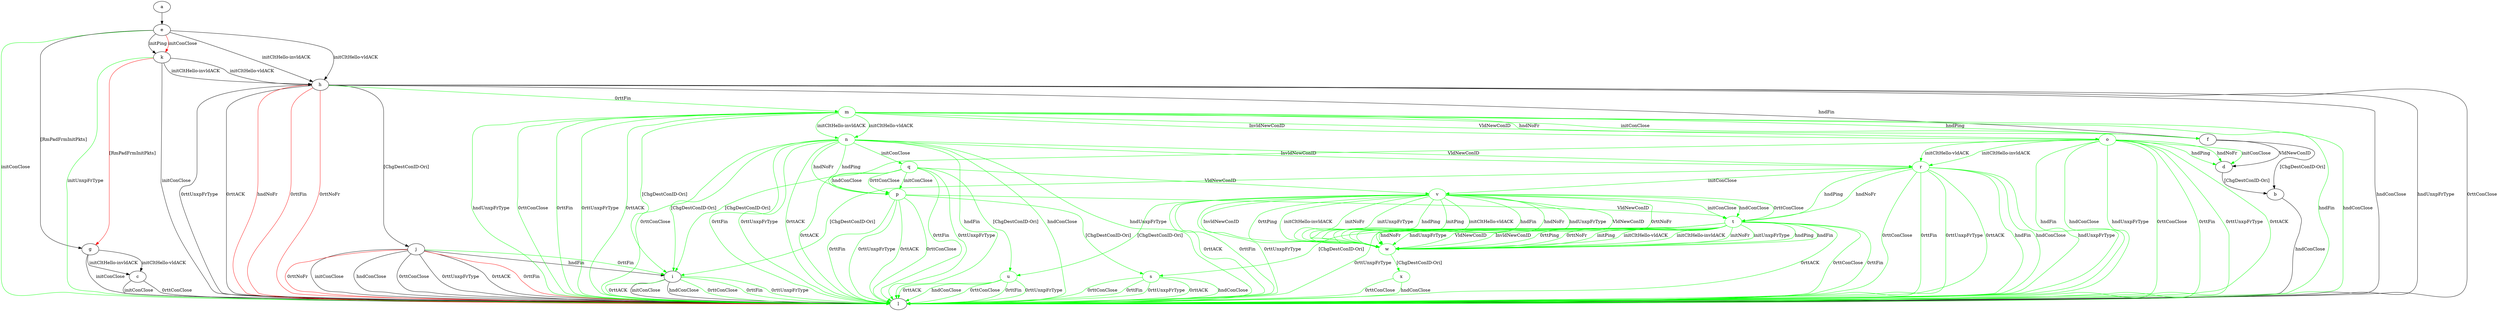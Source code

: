 digraph "" {
	a -> e	[key=0];
	b -> l	[key=0,
		label="hndConClose "];
	c -> l	[key=0,
		label="initConClose "];
	c -> l	[key=1,
		label="0rttConClose "];
	d -> b	[key=0,
		label="[ChgDestConID-Ori] "];
	e -> g	[key=0,
		label="[RmPadFrmInitPkts] "];
	e -> h	[key=0,
		label="initCltHello-vldACK "];
	e -> h	[key=1,
		label="initCltHello-invldACK "];
	e -> k	[key=0,
		label="initPing "];
	e -> k	[key=1,
		color=red,
		label="initConClose "];
	e -> l	[key=0,
		color=green,
		label="initConClose "];
	f -> b	[key=0,
		label="[ChgDestConID-Ori] "];
	f -> d	[key=0,
		label="VldNewConID "];
	g -> c	[key=0,
		label="initCltHello-vldACK "];
	g -> c	[key=1,
		label="initCltHello-invldACK "];
	g -> l	[key=0,
		label="initConClose "];
	h -> f	[key=0,
		label="hndFin "];
	h -> j	[key=0,
		label="[ChgDestConID-Ori] "];
	h -> l	[key=0,
		label="hndConClose "];
	h -> l	[key=1,
		label="hndUnxpFrType "];
	h -> l	[key=2,
		label="0rttConClose "];
	h -> l	[key=3,
		label="0rttUnxpFrType "];
	h -> l	[key=4,
		label="0rttACK "];
	h -> l	[key=5,
		color=red,
		label="hndNoFr "];
	h -> l	[key=6,
		color=red,
		label="0rttFin "];
	h -> l	[key=7,
		color=red,
		label="0rttNoFr "];
	m	[color=green];
	h -> m	[key=0,
		color=green,
		label="0rttFin "];
	i -> l	[key=0,
		label="initConClose "];
	i -> l	[key=1,
		label="hndConClose "];
	i -> l	[key=2,
		color=green,
		label="0rttConClose "];
	i -> l	[key=3,
		color=green,
		label="0rttFin "];
	i -> l	[key=4,
		color=green,
		label="0rttUnxpFrType "];
	i -> l	[key=5,
		color=green,
		label="0rttACK "];
	j -> i	[key=0,
		label="hndFin "];
	j -> i	[key=1,
		color=green,
		label="0rttFin "];
	j -> l	[key=0,
		label="initConClose "];
	j -> l	[key=1,
		label="hndConClose "];
	j -> l	[key=2,
		label="0rttConClose "];
	j -> l	[key=3,
		label="0rttUnxpFrType "];
	j -> l	[key=4,
		label="0rttACK "];
	j -> l	[key=5,
		color=red,
		label="0rttFin "];
	j -> l	[key=6,
		color=red,
		label="0rttNoFr "];
	k -> g	[key=0,
		color=red,
		label="[RmPadFrmInitPkts] "];
	k -> h	[key=0,
		label="initCltHello-vldACK "];
	k -> h	[key=1,
		label="initCltHello-invldACK "];
	k -> l	[key=0,
		label="initConClose "];
	k -> l	[key=1,
		color=green,
		label="initUnxpFrType "];
	m -> f	[key=0,
		color=green,
		label="initConClose "];
	m -> f	[key=1,
		color=green,
		label="hndPing "];
	m -> f	[key=2,
		color=green,
		label="hndNoFr "];
	m -> i	[key=0,
		color=green,
		label="[ChgDestConID-Ori] "];
	m -> l	[key=0,
		color=green,
		label="hndFin "];
	m -> l	[key=1,
		color=green,
		label="hndConClose "];
	m -> l	[key=2,
		color=green,
		label="hndUnxpFrType "];
	m -> l	[key=3,
		color=green,
		label="0rttConClose "];
	m -> l	[key=4,
		color=green,
		label="0rttFin "];
	m -> l	[key=5,
		color=green,
		label="0rttUnxpFrType "];
	m -> l	[key=6,
		color=green,
		label="0rttACK "];
	n	[color=green];
	m -> n	[key=0,
		color=green,
		label="initCltHello-vldACK "];
	m -> n	[key=1,
		color=green,
		label="initCltHello-invldACK "];
	o	[color=green];
	m -> o	[key=0,
		color=green,
		label="VldNewConID "];
	m -> o	[key=1,
		color=green,
		label="InvldNewConID "];
	n -> i	[key=0,
		color=green,
		label="[ChgDestConID-Ori] "];
	n -> l	[key=0,
		color=green,
		label="hndFin "];
	n -> l	[key=1,
		color=green,
		label="hndConClose "];
	n -> l	[key=2,
		color=green,
		label="hndUnxpFrType "];
	n -> l	[key=3,
		color=green,
		label="0rttConClose "];
	n -> l	[key=4,
		color=green,
		label="0rttFin "];
	n -> l	[key=5,
		color=green,
		label="0rttUnxpFrType "];
	n -> l	[key=6,
		color=green,
		label="0rttACK "];
	p	[color=green];
	n -> p	[key=0,
		color=green,
		label="hndPing "];
	n -> p	[key=1,
		color=green,
		label="hndNoFr "];
	q	[color=green];
	n -> q	[key=0,
		color=green,
		label="initConClose "];
	r	[color=green];
	n -> r	[key=0,
		color=green,
		label="VldNewConID "];
	n -> r	[key=1,
		color=green,
		label="InvldNewConID "];
	o -> d	[key=0,
		color=green,
		label="initConClose "];
	o -> d	[key=1,
		color=green,
		label="hndPing "];
	o -> d	[key=2,
		color=green,
		label="hndNoFr "];
	o -> i	[key=0,
		color=green,
		label="[ChgDestConID-Ori] "];
	o -> l	[key=0,
		color=green,
		label="hndFin "];
	o -> l	[key=1,
		color=green,
		label="hndConClose "];
	o -> l	[key=2,
		color=green,
		label="hndUnxpFrType "];
	o -> l	[key=3,
		color=green,
		label="0rttConClose "];
	o -> l	[key=4,
		color=green,
		label="0rttFin "];
	o -> l	[key=5,
		color=green,
		label="0rttUnxpFrType "];
	o -> l	[key=6,
		color=green,
		label="0rttACK "];
	o -> r	[key=0,
		color=green,
		label="initCltHello-vldACK "];
	o -> r	[key=1,
		color=green,
		label="initCltHello-invldACK "];
	p -> l	[key=0,
		color=green,
		label="0rttConClose "];
	p -> l	[key=1,
		color=green,
		label="0rttFin "];
	p -> l	[key=2,
		color=green,
		label="0rttUnxpFrType "];
	p -> l	[key=3,
		color=green,
		label="0rttACK "];
	s	[color=green];
	p -> s	[key=0,
		color=green,
		label="[ChgDestConID-Ori] "];
	t	[color=green];
	p -> t	[key=0,
		color=green,
		label="VldNewConID "];
	q -> l	[key=0,
		color=green,
		label="0rttFin "];
	q -> l	[key=1,
		color=green,
		label="0rttUnxpFrType "];
	q -> l	[key=2,
		color=green,
		label="0rttACK "];
	q -> p	[key=0,
		color=green,
		label="initConClose "];
	q -> p	[key=1,
		color=green,
		label="hndConClose "];
	q -> p	[key=2,
		color=green,
		label="0rttConClose "];
	u	[color=green];
	q -> u	[key=0,
		color=green,
		label="[ChgDestConID-Ori] "];
	v	[color=green];
	q -> v	[key=0,
		color=green,
		label="VldNewConID "];
	r -> i	[key=0,
		color=green,
		label="[ChgDestConID-Ori] "];
	r -> l	[key=0,
		color=green,
		label="hndFin "];
	r -> l	[key=1,
		color=green,
		label="hndConClose "];
	r -> l	[key=2,
		color=green,
		label="hndUnxpFrType "];
	r -> l	[key=3,
		color=green,
		label="0rttConClose "];
	r -> l	[key=4,
		color=green,
		label="0rttFin "];
	r -> l	[key=5,
		color=green,
		label="0rttUnxpFrType "];
	r -> l	[key=6,
		color=green,
		label="0rttACK "];
	r -> t	[key=0,
		color=green,
		label="hndPing "];
	r -> t	[key=1,
		color=green,
		label="hndNoFr "];
	r -> v	[key=0,
		color=green,
		label="initConClose "];
	s -> l	[key=0,
		color=green,
		label="hndConClose "];
	s -> l	[key=1,
		color=green,
		label="0rttConClose "];
	s -> l	[key=2,
		color=green,
		label="0rttFin "];
	s -> l	[key=3,
		color=green,
		label="0rttUnxpFrType "];
	s -> l	[key=4,
		color=green,
		label="0rttACK "];
	t -> l	[key=0,
		color=green,
		label="0rttConClose "];
	t -> l	[key=1,
		color=green,
		label="0rttFin "];
	t -> l	[key=2,
		color=green,
		label="0rttUnxpFrType "];
	t -> l	[key=3,
		color=green,
		label="0rttACK "];
	t -> s	[key=0,
		color=green,
		label="[ChgDestConID-Ori] "];
	w	[color=green];
	t -> w	[key=0,
		color=green,
		label="initPing "];
	t -> w	[key=1,
		color=green,
		label="initCltHello-vldACK "];
	t -> w	[key=2,
		color=green,
		label="initCltHello-invldACK "];
	t -> w	[key=3,
		color=green,
		label="initNoFr "];
	t -> w	[key=4,
		color=green,
		label="initUnxpFrType "];
	t -> w	[key=5,
		color=green,
		label="hndPing "];
	t -> w	[key=6,
		color=green,
		label="hndFin "];
	t -> w	[key=7,
		color=green,
		label="hndNoFr "];
	t -> w	[key=8,
		color=green,
		label="hndUnxpFrType "];
	t -> w	[key=9,
		color=green,
		label="VldNewConID "];
	t -> w	[key=10,
		color=green,
		label="InvldNewConID "];
	t -> w	[key=11,
		color=green,
		label="0rttPing "];
	t -> w	[key=12,
		color=green,
		label="0rttNoFr "];
	u -> l	[key=0,
		color=green,
		label="hndConClose "];
	u -> l	[key=1,
		color=green,
		label="0rttConClose "];
	u -> l	[key=2,
		color=green,
		label="0rttFin "];
	u -> l	[key=3,
		color=green,
		label="0rttUnxpFrType "];
	u -> l	[key=4,
		color=green,
		label="0rttACK "];
	v -> l	[key=0,
		color=green,
		label="0rttFin "];
	v -> l	[key=1,
		color=green,
		label="0rttUnxpFrType "];
	v -> l	[key=2,
		color=green,
		label="0rttACK "];
	v -> t	[key=0,
		color=green,
		label="initConClose "];
	v -> t	[key=1,
		color=green,
		label="hndConClose "];
	v -> t	[key=2,
		color=green,
		label="0rttConClose "];
	v -> u	[key=0,
		color=green,
		label="[ChgDestConID-Ori] "];
	v -> w	[key=0,
		color=green,
		label="initPing "];
	v -> w	[key=1,
		color=green,
		label="initCltHello-vldACK "];
	v -> w	[key=2,
		color=green,
		label="initCltHello-invldACK "];
	v -> w	[key=3,
		color=green,
		label="initNoFr "];
	v -> w	[key=4,
		color=green,
		label="initUnxpFrType "];
	v -> w	[key=5,
		color=green,
		label="hndPing "];
	v -> w	[key=6,
		color=green,
		label="hndFin "];
	v -> w	[key=7,
		color=green,
		label="hndNoFr "];
	v -> w	[key=8,
		color=green,
		label="hndUnxpFrType "];
	v -> w	[key=9,
		color=green,
		label="VldNewConID "];
	v -> w	[key=10,
		color=green,
		label="InvldNewConID "];
	v -> w	[key=11,
		color=green,
		label="0rttPing "];
	v -> w	[key=12,
		color=green,
		label="0rttNoFr "];
	x	[color=green];
	w -> x	[key=0,
		color=green,
		label="[ChgDestConID-Ori] "];
	x -> l	[key=0,
		color=green,
		label="hndConClose "];
	x -> l	[key=1,
		color=green,
		label="0rttConClose "];
}
